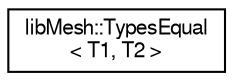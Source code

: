 digraph "Graphical Class Hierarchy"
{
  edge [fontname="FreeSans",fontsize="10",labelfontname="FreeSans",labelfontsize="10"];
  node [fontname="FreeSans",fontsize="10",shape=record];
  rankdir="LR";
  Node1 [label="libMesh::TypesEqual\l\< T1, T2 \>",height=0.2,width=0.4,color="black", fillcolor="white", style="filled",URL="$structlibMesh_1_1TypesEqual.html"];
}
